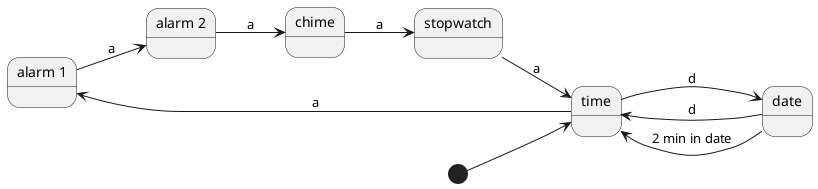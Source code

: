 @startuml

left to right direction

state "alarm 1" as alarm1
state "alarm 2" as alarm2

[*] --> time
time --> alarm1 : a
alarm1 --> alarm2 : a
alarm2 --> chime : a
chime --> stopwatch : a
stopwatch --> time : a
time --> date : d
date --> time : d
date --> time : 2 min in date
@enduml